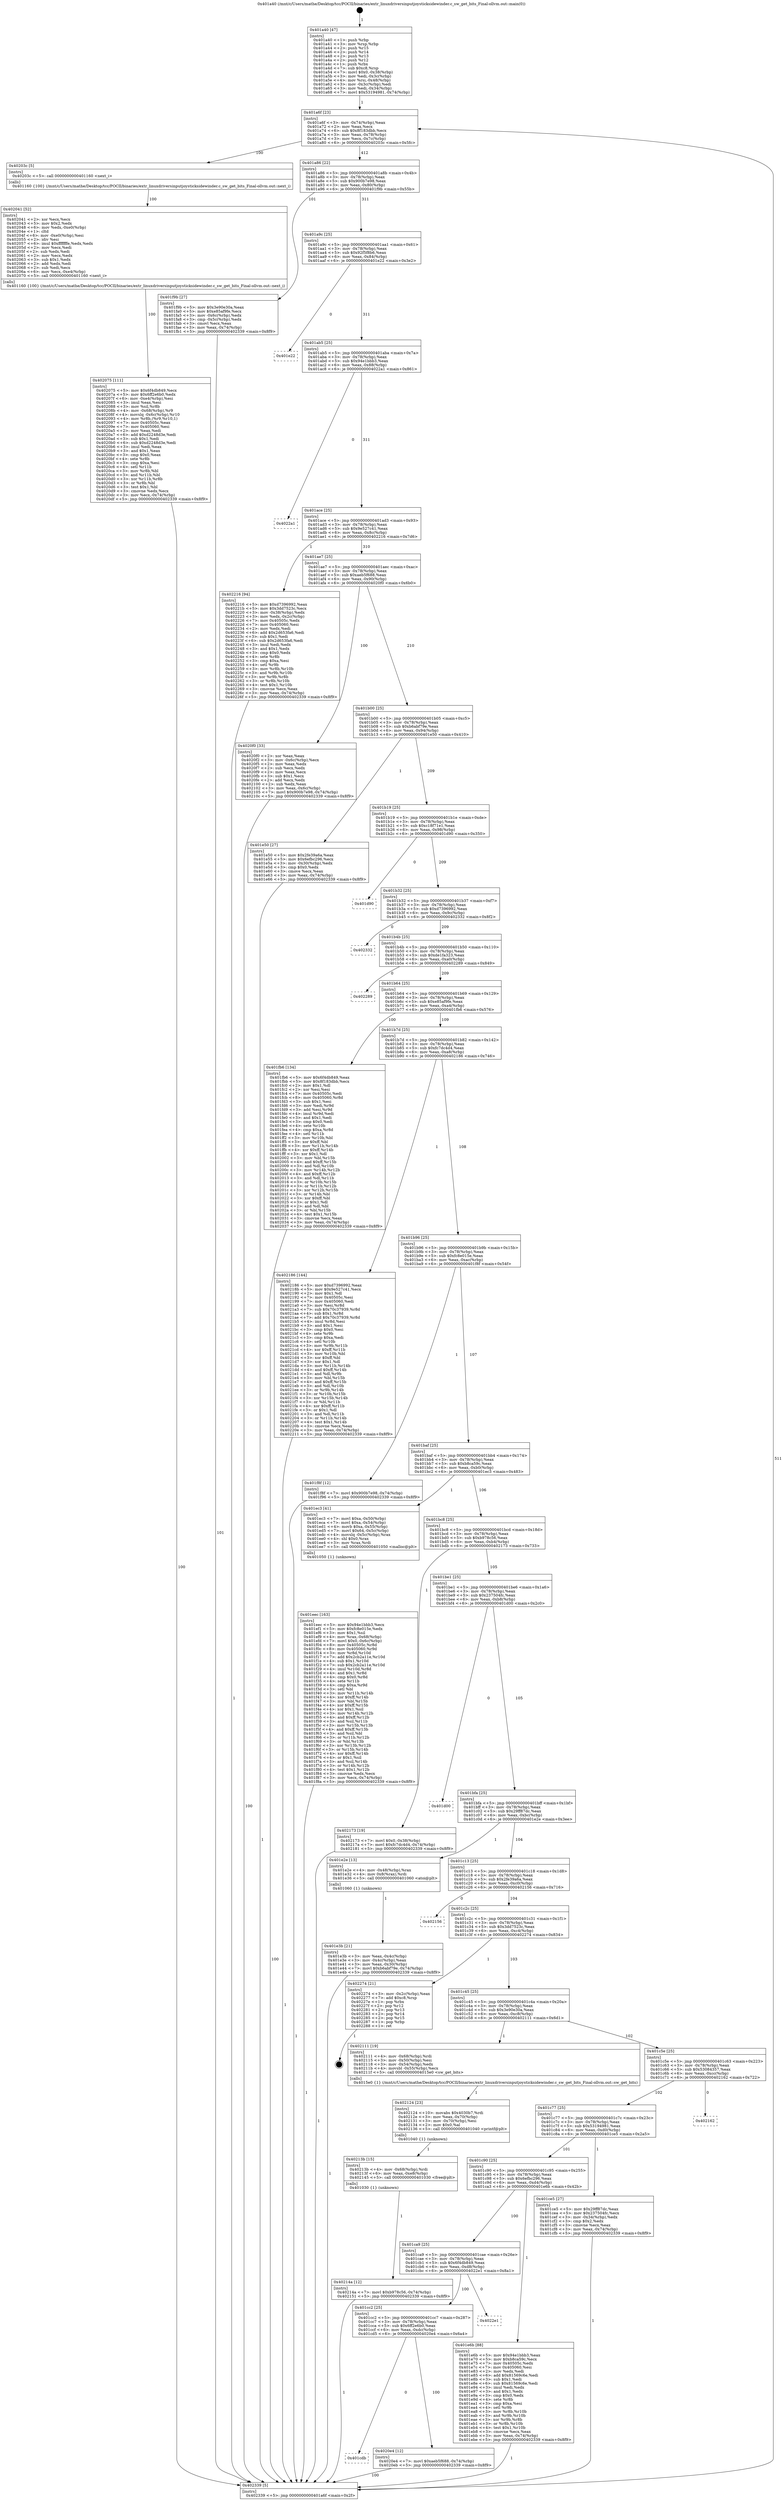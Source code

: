 digraph "0x401a40" {
  label = "0x401a40 (/mnt/c/Users/mathe/Desktop/tcc/POCII/binaries/extr_linuxdriversinputjoysticksidewinder.c_sw_get_bits_Final-ollvm.out::main(0))"
  labelloc = "t"
  node[shape=record]

  Entry [label="",width=0.3,height=0.3,shape=circle,fillcolor=black,style=filled]
  "0x401a6f" [label="{
     0x401a6f [23]\l
     | [instrs]\l
     &nbsp;&nbsp;0x401a6f \<+3\>: mov -0x74(%rbp),%eax\l
     &nbsp;&nbsp;0x401a72 \<+2\>: mov %eax,%ecx\l
     &nbsp;&nbsp;0x401a74 \<+6\>: sub $0x8f183dbb,%ecx\l
     &nbsp;&nbsp;0x401a7a \<+3\>: mov %eax,-0x78(%rbp)\l
     &nbsp;&nbsp;0x401a7d \<+3\>: mov %ecx,-0x7c(%rbp)\l
     &nbsp;&nbsp;0x401a80 \<+6\>: je 000000000040203c \<main+0x5fc\>\l
  }"]
  "0x40203c" [label="{
     0x40203c [5]\l
     | [instrs]\l
     &nbsp;&nbsp;0x40203c \<+5\>: call 0000000000401160 \<next_i\>\l
     | [calls]\l
     &nbsp;&nbsp;0x401160 \{100\} (/mnt/c/Users/mathe/Desktop/tcc/POCII/binaries/extr_linuxdriversinputjoysticksidewinder.c_sw_get_bits_Final-ollvm.out::next_i)\l
  }"]
  "0x401a86" [label="{
     0x401a86 [22]\l
     | [instrs]\l
     &nbsp;&nbsp;0x401a86 \<+5\>: jmp 0000000000401a8b \<main+0x4b\>\l
     &nbsp;&nbsp;0x401a8b \<+3\>: mov -0x78(%rbp),%eax\l
     &nbsp;&nbsp;0x401a8e \<+5\>: sub $0x900b7e98,%eax\l
     &nbsp;&nbsp;0x401a93 \<+3\>: mov %eax,-0x80(%rbp)\l
     &nbsp;&nbsp;0x401a96 \<+6\>: je 0000000000401f9b \<main+0x55b\>\l
  }"]
  Exit [label="",width=0.3,height=0.3,shape=circle,fillcolor=black,style=filled,peripheries=2]
  "0x401f9b" [label="{
     0x401f9b [27]\l
     | [instrs]\l
     &nbsp;&nbsp;0x401f9b \<+5\>: mov $0x3e90e30a,%eax\l
     &nbsp;&nbsp;0x401fa0 \<+5\>: mov $0xe85af9fe,%ecx\l
     &nbsp;&nbsp;0x401fa5 \<+3\>: mov -0x6c(%rbp),%edx\l
     &nbsp;&nbsp;0x401fa8 \<+3\>: cmp -0x5c(%rbp),%edx\l
     &nbsp;&nbsp;0x401fab \<+3\>: cmovl %ecx,%eax\l
     &nbsp;&nbsp;0x401fae \<+3\>: mov %eax,-0x74(%rbp)\l
     &nbsp;&nbsp;0x401fb1 \<+5\>: jmp 0000000000402339 \<main+0x8f9\>\l
  }"]
  "0x401a9c" [label="{
     0x401a9c [25]\l
     | [instrs]\l
     &nbsp;&nbsp;0x401a9c \<+5\>: jmp 0000000000401aa1 \<main+0x61\>\l
     &nbsp;&nbsp;0x401aa1 \<+3\>: mov -0x78(%rbp),%eax\l
     &nbsp;&nbsp;0x401aa4 \<+5\>: sub $0x92f5f8b6,%eax\l
     &nbsp;&nbsp;0x401aa9 \<+6\>: mov %eax,-0x84(%rbp)\l
     &nbsp;&nbsp;0x401aaf \<+6\>: je 0000000000401e22 \<main+0x3e2\>\l
  }"]
  "0x40214a" [label="{
     0x40214a [12]\l
     | [instrs]\l
     &nbsp;&nbsp;0x40214a \<+7\>: movl $0xb978c56,-0x74(%rbp)\l
     &nbsp;&nbsp;0x402151 \<+5\>: jmp 0000000000402339 \<main+0x8f9\>\l
  }"]
  "0x401e22" [label="{
     0x401e22\l
  }", style=dashed]
  "0x401ab5" [label="{
     0x401ab5 [25]\l
     | [instrs]\l
     &nbsp;&nbsp;0x401ab5 \<+5\>: jmp 0000000000401aba \<main+0x7a\>\l
     &nbsp;&nbsp;0x401aba \<+3\>: mov -0x78(%rbp),%eax\l
     &nbsp;&nbsp;0x401abd \<+5\>: sub $0x94e1bbb3,%eax\l
     &nbsp;&nbsp;0x401ac2 \<+6\>: mov %eax,-0x88(%rbp)\l
     &nbsp;&nbsp;0x401ac8 \<+6\>: je 00000000004022a1 \<main+0x861\>\l
  }"]
  "0x40213b" [label="{
     0x40213b [15]\l
     | [instrs]\l
     &nbsp;&nbsp;0x40213b \<+4\>: mov -0x68(%rbp),%rdi\l
     &nbsp;&nbsp;0x40213f \<+6\>: mov %eax,-0xe8(%rbp)\l
     &nbsp;&nbsp;0x402145 \<+5\>: call 0000000000401030 \<free@plt\>\l
     | [calls]\l
     &nbsp;&nbsp;0x401030 \{1\} (unknown)\l
  }"]
  "0x4022a1" [label="{
     0x4022a1\l
  }", style=dashed]
  "0x401ace" [label="{
     0x401ace [25]\l
     | [instrs]\l
     &nbsp;&nbsp;0x401ace \<+5\>: jmp 0000000000401ad3 \<main+0x93\>\l
     &nbsp;&nbsp;0x401ad3 \<+3\>: mov -0x78(%rbp),%eax\l
     &nbsp;&nbsp;0x401ad6 \<+5\>: sub $0x9e527c41,%eax\l
     &nbsp;&nbsp;0x401adb \<+6\>: mov %eax,-0x8c(%rbp)\l
     &nbsp;&nbsp;0x401ae1 \<+6\>: je 0000000000402216 \<main+0x7d6\>\l
  }"]
  "0x402124" [label="{
     0x402124 [23]\l
     | [instrs]\l
     &nbsp;&nbsp;0x402124 \<+10\>: movabs $0x4030b7,%rdi\l
     &nbsp;&nbsp;0x40212e \<+3\>: mov %eax,-0x70(%rbp)\l
     &nbsp;&nbsp;0x402131 \<+3\>: mov -0x70(%rbp),%esi\l
     &nbsp;&nbsp;0x402134 \<+2\>: mov $0x0,%al\l
     &nbsp;&nbsp;0x402136 \<+5\>: call 0000000000401040 \<printf@plt\>\l
     | [calls]\l
     &nbsp;&nbsp;0x401040 \{1\} (unknown)\l
  }"]
  "0x402216" [label="{
     0x402216 [94]\l
     | [instrs]\l
     &nbsp;&nbsp;0x402216 \<+5\>: mov $0xd7396992,%eax\l
     &nbsp;&nbsp;0x40221b \<+5\>: mov $0x3dd7523c,%ecx\l
     &nbsp;&nbsp;0x402220 \<+3\>: mov -0x38(%rbp),%edx\l
     &nbsp;&nbsp;0x402223 \<+3\>: mov %edx,-0x2c(%rbp)\l
     &nbsp;&nbsp;0x402226 \<+7\>: mov 0x40505c,%edx\l
     &nbsp;&nbsp;0x40222d \<+7\>: mov 0x405060,%esi\l
     &nbsp;&nbsp;0x402234 \<+2\>: mov %edx,%edi\l
     &nbsp;&nbsp;0x402236 \<+6\>: add $0x2d653fa6,%edi\l
     &nbsp;&nbsp;0x40223c \<+3\>: sub $0x1,%edi\l
     &nbsp;&nbsp;0x40223f \<+6\>: sub $0x2d653fa6,%edi\l
     &nbsp;&nbsp;0x402245 \<+3\>: imul %edi,%edx\l
     &nbsp;&nbsp;0x402248 \<+3\>: and $0x1,%edx\l
     &nbsp;&nbsp;0x40224b \<+3\>: cmp $0x0,%edx\l
     &nbsp;&nbsp;0x40224e \<+4\>: sete %r8b\l
     &nbsp;&nbsp;0x402252 \<+3\>: cmp $0xa,%esi\l
     &nbsp;&nbsp;0x402255 \<+4\>: setl %r9b\l
     &nbsp;&nbsp;0x402259 \<+3\>: mov %r8b,%r10b\l
     &nbsp;&nbsp;0x40225c \<+3\>: and %r9b,%r10b\l
     &nbsp;&nbsp;0x40225f \<+3\>: xor %r9b,%r8b\l
     &nbsp;&nbsp;0x402262 \<+3\>: or %r8b,%r10b\l
     &nbsp;&nbsp;0x402265 \<+4\>: test $0x1,%r10b\l
     &nbsp;&nbsp;0x402269 \<+3\>: cmovne %ecx,%eax\l
     &nbsp;&nbsp;0x40226c \<+3\>: mov %eax,-0x74(%rbp)\l
     &nbsp;&nbsp;0x40226f \<+5\>: jmp 0000000000402339 \<main+0x8f9\>\l
  }"]
  "0x401ae7" [label="{
     0x401ae7 [25]\l
     | [instrs]\l
     &nbsp;&nbsp;0x401ae7 \<+5\>: jmp 0000000000401aec \<main+0xac\>\l
     &nbsp;&nbsp;0x401aec \<+3\>: mov -0x78(%rbp),%eax\l
     &nbsp;&nbsp;0x401aef \<+5\>: sub $0xaeb5f688,%eax\l
     &nbsp;&nbsp;0x401af4 \<+6\>: mov %eax,-0x90(%rbp)\l
     &nbsp;&nbsp;0x401afa \<+6\>: je 00000000004020f0 \<main+0x6b0\>\l
  }"]
  "0x401cdb" [label="{
     0x401cdb\l
  }", style=dashed]
  "0x4020f0" [label="{
     0x4020f0 [33]\l
     | [instrs]\l
     &nbsp;&nbsp;0x4020f0 \<+2\>: xor %eax,%eax\l
     &nbsp;&nbsp;0x4020f2 \<+3\>: mov -0x6c(%rbp),%ecx\l
     &nbsp;&nbsp;0x4020f5 \<+2\>: mov %eax,%edx\l
     &nbsp;&nbsp;0x4020f7 \<+2\>: sub %ecx,%edx\l
     &nbsp;&nbsp;0x4020f9 \<+2\>: mov %eax,%ecx\l
     &nbsp;&nbsp;0x4020fb \<+3\>: sub $0x1,%ecx\l
     &nbsp;&nbsp;0x4020fe \<+2\>: add %ecx,%edx\l
     &nbsp;&nbsp;0x402100 \<+2\>: sub %edx,%eax\l
     &nbsp;&nbsp;0x402102 \<+3\>: mov %eax,-0x6c(%rbp)\l
     &nbsp;&nbsp;0x402105 \<+7\>: movl $0x900b7e98,-0x74(%rbp)\l
     &nbsp;&nbsp;0x40210c \<+5\>: jmp 0000000000402339 \<main+0x8f9\>\l
  }"]
  "0x401b00" [label="{
     0x401b00 [25]\l
     | [instrs]\l
     &nbsp;&nbsp;0x401b00 \<+5\>: jmp 0000000000401b05 \<main+0xc5\>\l
     &nbsp;&nbsp;0x401b05 \<+3\>: mov -0x78(%rbp),%eax\l
     &nbsp;&nbsp;0x401b08 \<+5\>: sub $0xb6abf79e,%eax\l
     &nbsp;&nbsp;0x401b0d \<+6\>: mov %eax,-0x94(%rbp)\l
     &nbsp;&nbsp;0x401b13 \<+6\>: je 0000000000401e50 \<main+0x410\>\l
  }"]
  "0x4020e4" [label="{
     0x4020e4 [12]\l
     | [instrs]\l
     &nbsp;&nbsp;0x4020e4 \<+7\>: movl $0xaeb5f688,-0x74(%rbp)\l
     &nbsp;&nbsp;0x4020eb \<+5\>: jmp 0000000000402339 \<main+0x8f9\>\l
  }"]
  "0x401e50" [label="{
     0x401e50 [27]\l
     | [instrs]\l
     &nbsp;&nbsp;0x401e50 \<+5\>: mov $0x2fe39a6a,%eax\l
     &nbsp;&nbsp;0x401e55 \<+5\>: mov $0x6efbc296,%ecx\l
     &nbsp;&nbsp;0x401e5a \<+3\>: mov -0x30(%rbp),%edx\l
     &nbsp;&nbsp;0x401e5d \<+3\>: cmp $0x0,%edx\l
     &nbsp;&nbsp;0x401e60 \<+3\>: cmove %ecx,%eax\l
     &nbsp;&nbsp;0x401e63 \<+3\>: mov %eax,-0x74(%rbp)\l
     &nbsp;&nbsp;0x401e66 \<+5\>: jmp 0000000000402339 \<main+0x8f9\>\l
  }"]
  "0x401b19" [label="{
     0x401b19 [25]\l
     | [instrs]\l
     &nbsp;&nbsp;0x401b19 \<+5\>: jmp 0000000000401b1e \<main+0xde\>\l
     &nbsp;&nbsp;0x401b1e \<+3\>: mov -0x78(%rbp),%eax\l
     &nbsp;&nbsp;0x401b21 \<+5\>: sub $0xc18f71e1,%eax\l
     &nbsp;&nbsp;0x401b26 \<+6\>: mov %eax,-0x98(%rbp)\l
     &nbsp;&nbsp;0x401b2c \<+6\>: je 0000000000401d90 \<main+0x350\>\l
  }"]
  "0x401cc2" [label="{
     0x401cc2 [25]\l
     | [instrs]\l
     &nbsp;&nbsp;0x401cc2 \<+5\>: jmp 0000000000401cc7 \<main+0x287\>\l
     &nbsp;&nbsp;0x401cc7 \<+3\>: mov -0x78(%rbp),%eax\l
     &nbsp;&nbsp;0x401cca \<+5\>: sub $0x6ff2e6b0,%eax\l
     &nbsp;&nbsp;0x401ccf \<+6\>: mov %eax,-0xdc(%rbp)\l
     &nbsp;&nbsp;0x401cd5 \<+6\>: je 00000000004020e4 \<main+0x6a4\>\l
  }"]
  "0x401d90" [label="{
     0x401d90\l
  }", style=dashed]
  "0x401b32" [label="{
     0x401b32 [25]\l
     | [instrs]\l
     &nbsp;&nbsp;0x401b32 \<+5\>: jmp 0000000000401b37 \<main+0xf7\>\l
     &nbsp;&nbsp;0x401b37 \<+3\>: mov -0x78(%rbp),%eax\l
     &nbsp;&nbsp;0x401b3a \<+5\>: sub $0xd7396992,%eax\l
     &nbsp;&nbsp;0x401b3f \<+6\>: mov %eax,-0x9c(%rbp)\l
     &nbsp;&nbsp;0x401b45 \<+6\>: je 0000000000402332 \<main+0x8f2\>\l
  }"]
  "0x4022e1" [label="{
     0x4022e1\l
  }", style=dashed]
  "0x402332" [label="{
     0x402332\l
  }", style=dashed]
  "0x401b4b" [label="{
     0x401b4b [25]\l
     | [instrs]\l
     &nbsp;&nbsp;0x401b4b \<+5\>: jmp 0000000000401b50 \<main+0x110\>\l
     &nbsp;&nbsp;0x401b50 \<+3\>: mov -0x78(%rbp),%eax\l
     &nbsp;&nbsp;0x401b53 \<+5\>: sub $0xde1fa323,%eax\l
     &nbsp;&nbsp;0x401b58 \<+6\>: mov %eax,-0xa0(%rbp)\l
     &nbsp;&nbsp;0x401b5e \<+6\>: je 0000000000402289 \<main+0x849\>\l
  }"]
  "0x402075" [label="{
     0x402075 [111]\l
     | [instrs]\l
     &nbsp;&nbsp;0x402075 \<+5\>: mov $0x6f4db849,%ecx\l
     &nbsp;&nbsp;0x40207a \<+5\>: mov $0x6ff2e6b0,%edx\l
     &nbsp;&nbsp;0x40207f \<+6\>: mov -0xe4(%rbp),%esi\l
     &nbsp;&nbsp;0x402085 \<+3\>: imul %eax,%esi\l
     &nbsp;&nbsp;0x402088 \<+3\>: mov %sil,%r8b\l
     &nbsp;&nbsp;0x40208b \<+4\>: mov -0x68(%rbp),%r9\l
     &nbsp;&nbsp;0x40208f \<+4\>: movslq -0x6c(%rbp),%r10\l
     &nbsp;&nbsp;0x402093 \<+4\>: mov %r8b,(%r9,%r10,1)\l
     &nbsp;&nbsp;0x402097 \<+7\>: mov 0x40505c,%eax\l
     &nbsp;&nbsp;0x40209e \<+7\>: mov 0x405060,%esi\l
     &nbsp;&nbsp;0x4020a5 \<+2\>: mov %eax,%edi\l
     &nbsp;&nbsp;0x4020a7 \<+6\>: add $0xd2248d3e,%edi\l
     &nbsp;&nbsp;0x4020ad \<+3\>: sub $0x1,%edi\l
     &nbsp;&nbsp;0x4020b0 \<+6\>: sub $0xd2248d3e,%edi\l
     &nbsp;&nbsp;0x4020b6 \<+3\>: imul %edi,%eax\l
     &nbsp;&nbsp;0x4020b9 \<+3\>: and $0x1,%eax\l
     &nbsp;&nbsp;0x4020bc \<+3\>: cmp $0x0,%eax\l
     &nbsp;&nbsp;0x4020bf \<+4\>: sete %r8b\l
     &nbsp;&nbsp;0x4020c3 \<+3\>: cmp $0xa,%esi\l
     &nbsp;&nbsp;0x4020c6 \<+4\>: setl %r11b\l
     &nbsp;&nbsp;0x4020ca \<+3\>: mov %r8b,%bl\l
     &nbsp;&nbsp;0x4020cd \<+3\>: and %r11b,%bl\l
     &nbsp;&nbsp;0x4020d0 \<+3\>: xor %r11b,%r8b\l
     &nbsp;&nbsp;0x4020d3 \<+3\>: or %r8b,%bl\l
     &nbsp;&nbsp;0x4020d6 \<+3\>: test $0x1,%bl\l
     &nbsp;&nbsp;0x4020d9 \<+3\>: cmovne %edx,%ecx\l
     &nbsp;&nbsp;0x4020dc \<+3\>: mov %ecx,-0x74(%rbp)\l
     &nbsp;&nbsp;0x4020df \<+5\>: jmp 0000000000402339 \<main+0x8f9\>\l
  }"]
  "0x402289" [label="{
     0x402289\l
  }", style=dashed]
  "0x401b64" [label="{
     0x401b64 [25]\l
     | [instrs]\l
     &nbsp;&nbsp;0x401b64 \<+5\>: jmp 0000000000401b69 \<main+0x129\>\l
     &nbsp;&nbsp;0x401b69 \<+3\>: mov -0x78(%rbp),%eax\l
     &nbsp;&nbsp;0x401b6c \<+5\>: sub $0xe85af9fe,%eax\l
     &nbsp;&nbsp;0x401b71 \<+6\>: mov %eax,-0xa4(%rbp)\l
     &nbsp;&nbsp;0x401b77 \<+6\>: je 0000000000401fb6 \<main+0x576\>\l
  }"]
  "0x402041" [label="{
     0x402041 [52]\l
     | [instrs]\l
     &nbsp;&nbsp;0x402041 \<+2\>: xor %ecx,%ecx\l
     &nbsp;&nbsp;0x402043 \<+5\>: mov $0x2,%edx\l
     &nbsp;&nbsp;0x402048 \<+6\>: mov %edx,-0xe0(%rbp)\l
     &nbsp;&nbsp;0x40204e \<+1\>: cltd\l
     &nbsp;&nbsp;0x40204f \<+6\>: mov -0xe0(%rbp),%esi\l
     &nbsp;&nbsp;0x402055 \<+2\>: idiv %esi\l
     &nbsp;&nbsp;0x402057 \<+6\>: imul $0xfffffffe,%edx,%edx\l
     &nbsp;&nbsp;0x40205d \<+2\>: mov %ecx,%edi\l
     &nbsp;&nbsp;0x40205f \<+2\>: sub %edx,%edi\l
     &nbsp;&nbsp;0x402061 \<+2\>: mov %ecx,%edx\l
     &nbsp;&nbsp;0x402063 \<+3\>: sub $0x1,%edx\l
     &nbsp;&nbsp;0x402066 \<+2\>: add %edx,%edi\l
     &nbsp;&nbsp;0x402068 \<+2\>: sub %edi,%ecx\l
     &nbsp;&nbsp;0x40206a \<+6\>: mov %ecx,-0xe4(%rbp)\l
     &nbsp;&nbsp;0x402070 \<+5\>: call 0000000000401160 \<next_i\>\l
     | [calls]\l
     &nbsp;&nbsp;0x401160 \{100\} (/mnt/c/Users/mathe/Desktop/tcc/POCII/binaries/extr_linuxdriversinputjoysticksidewinder.c_sw_get_bits_Final-ollvm.out::next_i)\l
  }"]
  "0x401fb6" [label="{
     0x401fb6 [134]\l
     | [instrs]\l
     &nbsp;&nbsp;0x401fb6 \<+5\>: mov $0x6f4db849,%eax\l
     &nbsp;&nbsp;0x401fbb \<+5\>: mov $0x8f183dbb,%ecx\l
     &nbsp;&nbsp;0x401fc0 \<+2\>: mov $0x1,%dl\l
     &nbsp;&nbsp;0x401fc2 \<+2\>: xor %esi,%esi\l
     &nbsp;&nbsp;0x401fc4 \<+7\>: mov 0x40505c,%edi\l
     &nbsp;&nbsp;0x401fcb \<+8\>: mov 0x405060,%r8d\l
     &nbsp;&nbsp;0x401fd3 \<+3\>: sub $0x1,%esi\l
     &nbsp;&nbsp;0x401fd6 \<+3\>: mov %edi,%r9d\l
     &nbsp;&nbsp;0x401fd9 \<+3\>: add %esi,%r9d\l
     &nbsp;&nbsp;0x401fdc \<+4\>: imul %r9d,%edi\l
     &nbsp;&nbsp;0x401fe0 \<+3\>: and $0x1,%edi\l
     &nbsp;&nbsp;0x401fe3 \<+3\>: cmp $0x0,%edi\l
     &nbsp;&nbsp;0x401fe6 \<+4\>: sete %r10b\l
     &nbsp;&nbsp;0x401fea \<+4\>: cmp $0xa,%r8d\l
     &nbsp;&nbsp;0x401fee \<+4\>: setl %r11b\l
     &nbsp;&nbsp;0x401ff2 \<+3\>: mov %r10b,%bl\l
     &nbsp;&nbsp;0x401ff5 \<+3\>: xor $0xff,%bl\l
     &nbsp;&nbsp;0x401ff8 \<+3\>: mov %r11b,%r14b\l
     &nbsp;&nbsp;0x401ffb \<+4\>: xor $0xff,%r14b\l
     &nbsp;&nbsp;0x401fff \<+3\>: xor $0x1,%dl\l
     &nbsp;&nbsp;0x402002 \<+3\>: mov %bl,%r15b\l
     &nbsp;&nbsp;0x402005 \<+4\>: and $0xff,%r15b\l
     &nbsp;&nbsp;0x402009 \<+3\>: and %dl,%r10b\l
     &nbsp;&nbsp;0x40200c \<+3\>: mov %r14b,%r12b\l
     &nbsp;&nbsp;0x40200f \<+4\>: and $0xff,%r12b\l
     &nbsp;&nbsp;0x402013 \<+3\>: and %dl,%r11b\l
     &nbsp;&nbsp;0x402016 \<+3\>: or %r10b,%r15b\l
     &nbsp;&nbsp;0x402019 \<+3\>: or %r11b,%r12b\l
     &nbsp;&nbsp;0x40201c \<+3\>: xor %r12b,%r15b\l
     &nbsp;&nbsp;0x40201f \<+3\>: or %r14b,%bl\l
     &nbsp;&nbsp;0x402022 \<+3\>: xor $0xff,%bl\l
     &nbsp;&nbsp;0x402025 \<+3\>: or $0x1,%dl\l
     &nbsp;&nbsp;0x402028 \<+2\>: and %dl,%bl\l
     &nbsp;&nbsp;0x40202a \<+3\>: or %bl,%r15b\l
     &nbsp;&nbsp;0x40202d \<+4\>: test $0x1,%r15b\l
     &nbsp;&nbsp;0x402031 \<+3\>: cmovne %ecx,%eax\l
     &nbsp;&nbsp;0x402034 \<+3\>: mov %eax,-0x74(%rbp)\l
     &nbsp;&nbsp;0x402037 \<+5\>: jmp 0000000000402339 \<main+0x8f9\>\l
  }"]
  "0x401b7d" [label="{
     0x401b7d [25]\l
     | [instrs]\l
     &nbsp;&nbsp;0x401b7d \<+5\>: jmp 0000000000401b82 \<main+0x142\>\l
     &nbsp;&nbsp;0x401b82 \<+3\>: mov -0x78(%rbp),%eax\l
     &nbsp;&nbsp;0x401b85 \<+5\>: sub $0xfc7dc4d4,%eax\l
     &nbsp;&nbsp;0x401b8a \<+6\>: mov %eax,-0xa8(%rbp)\l
     &nbsp;&nbsp;0x401b90 \<+6\>: je 0000000000402186 \<main+0x746\>\l
  }"]
  "0x401eec" [label="{
     0x401eec [163]\l
     | [instrs]\l
     &nbsp;&nbsp;0x401eec \<+5\>: mov $0x94e1bbb3,%ecx\l
     &nbsp;&nbsp;0x401ef1 \<+5\>: mov $0xfc8e015e,%edx\l
     &nbsp;&nbsp;0x401ef6 \<+3\>: mov $0x1,%sil\l
     &nbsp;&nbsp;0x401ef9 \<+4\>: mov %rax,-0x68(%rbp)\l
     &nbsp;&nbsp;0x401efd \<+7\>: movl $0x0,-0x6c(%rbp)\l
     &nbsp;&nbsp;0x401f04 \<+8\>: mov 0x40505c,%r8d\l
     &nbsp;&nbsp;0x401f0c \<+8\>: mov 0x405060,%r9d\l
     &nbsp;&nbsp;0x401f14 \<+3\>: mov %r8d,%r10d\l
     &nbsp;&nbsp;0x401f17 \<+7\>: add $0x2cb2a11e,%r10d\l
     &nbsp;&nbsp;0x401f1e \<+4\>: sub $0x1,%r10d\l
     &nbsp;&nbsp;0x401f22 \<+7\>: sub $0x2cb2a11e,%r10d\l
     &nbsp;&nbsp;0x401f29 \<+4\>: imul %r10d,%r8d\l
     &nbsp;&nbsp;0x401f2d \<+4\>: and $0x1,%r8d\l
     &nbsp;&nbsp;0x401f31 \<+4\>: cmp $0x0,%r8d\l
     &nbsp;&nbsp;0x401f35 \<+4\>: sete %r11b\l
     &nbsp;&nbsp;0x401f39 \<+4\>: cmp $0xa,%r9d\l
     &nbsp;&nbsp;0x401f3d \<+3\>: setl %bl\l
     &nbsp;&nbsp;0x401f40 \<+3\>: mov %r11b,%r14b\l
     &nbsp;&nbsp;0x401f43 \<+4\>: xor $0xff,%r14b\l
     &nbsp;&nbsp;0x401f47 \<+3\>: mov %bl,%r15b\l
     &nbsp;&nbsp;0x401f4a \<+4\>: xor $0xff,%r15b\l
     &nbsp;&nbsp;0x401f4e \<+4\>: xor $0x1,%sil\l
     &nbsp;&nbsp;0x401f52 \<+3\>: mov %r14b,%r12b\l
     &nbsp;&nbsp;0x401f55 \<+4\>: and $0xff,%r12b\l
     &nbsp;&nbsp;0x401f59 \<+3\>: and %sil,%r11b\l
     &nbsp;&nbsp;0x401f5c \<+3\>: mov %r15b,%r13b\l
     &nbsp;&nbsp;0x401f5f \<+4\>: and $0xff,%r13b\l
     &nbsp;&nbsp;0x401f63 \<+3\>: and %sil,%bl\l
     &nbsp;&nbsp;0x401f66 \<+3\>: or %r11b,%r12b\l
     &nbsp;&nbsp;0x401f69 \<+3\>: or %bl,%r13b\l
     &nbsp;&nbsp;0x401f6c \<+3\>: xor %r13b,%r12b\l
     &nbsp;&nbsp;0x401f6f \<+3\>: or %r15b,%r14b\l
     &nbsp;&nbsp;0x401f72 \<+4\>: xor $0xff,%r14b\l
     &nbsp;&nbsp;0x401f76 \<+4\>: or $0x1,%sil\l
     &nbsp;&nbsp;0x401f7a \<+3\>: and %sil,%r14b\l
     &nbsp;&nbsp;0x401f7d \<+3\>: or %r14b,%r12b\l
     &nbsp;&nbsp;0x401f80 \<+4\>: test $0x1,%r12b\l
     &nbsp;&nbsp;0x401f84 \<+3\>: cmovne %edx,%ecx\l
     &nbsp;&nbsp;0x401f87 \<+3\>: mov %ecx,-0x74(%rbp)\l
     &nbsp;&nbsp;0x401f8a \<+5\>: jmp 0000000000402339 \<main+0x8f9\>\l
  }"]
  "0x402186" [label="{
     0x402186 [144]\l
     | [instrs]\l
     &nbsp;&nbsp;0x402186 \<+5\>: mov $0xd7396992,%eax\l
     &nbsp;&nbsp;0x40218b \<+5\>: mov $0x9e527c41,%ecx\l
     &nbsp;&nbsp;0x402190 \<+2\>: mov $0x1,%dl\l
     &nbsp;&nbsp;0x402192 \<+7\>: mov 0x40505c,%esi\l
     &nbsp;&nbsp;0x402199 \<+7\>: mov 0x405060,%edi\l
     &nbsp;&nbsp;0x4021a0 \<+3\>: mov %esi,%r8d\l
     &nbsp;&nbsp;0x4021a3 \<+7\>: sub $0x70c37939,%r8d\l
     &nbsp;&nbsp;0x4021aa \<+4\>: sub $0x1,%r8d\l
     &nbsp;&nbsp;0x4021ae \<+7\>: add $0x70c37939,%r8d\l
     &nbsp;&nbsp;0x4021b5 \<+4\>: imul %r8d,%esi\l
     &nbsp;&nbsp;0x4021b9 \<+3\>: and $0x1,%esi\l
     &nbsp;&nbsp;0x4021bc \<+3\>: cmp $0x0,%esi\l
     &nbsp;&nbsp;0x4021bf \<+4\>: sete %r9b\l
     &nbsp;&nbsp;0x4021c3 \<+3\>: cmp $0xa,%edi\l
     &nbsp;&nbsp;0x4021c6 \<+4\>: setl %r10b\l
     &nbsp;&nbsp;0x4021ca \<+3\>: mov %r9b,%r11b\l
     &nbsp;&nbsp;0x4021cd \<+4\>: xor $0xff,%r11b\l
     &nbsp;&nbsp;0x4021d1 \<+3\>: mov %r10b,%bl\l
     &nbsp;&nbsp;0x4021d4 \<+3\>: xor $0xff,%bl\l
     &nbsp;&nbsp;0x4021d7 \<+3\>: xor $0x1,%dl\l
     &nbsp;&nbsp;0x4021da \<+3\>: mov %r11b,%r14b\l
     &nbsp;&nbsp;0x4021dd \<+4\>: and $0xff,%r14b\l
     &nbsp;&nbsp;0x4021e1 \<+3\>: and %dl,%r9b\l
     &nbsp;&nbsp;0x4021e4 \<+3\>: mov %bl,%r15b\l
     &nbsp;&nbsp;0x4021e7 \<+4\>: and $0xff,%r15b\l
     &nbsp;&nbsp;0x4021eb \<+3\>: and %dl,%r10b\l
     &nbsp;&nbsp;0x4021ee \<+3\>: or %r9b,%r14b\l
     &nbsp;&nbsp;0x4021f1 \<+3\>: or %r10b,%r15b\l
     &nbsp;&nbsp;0x4021f4 \<+3\>: xor %r15b,%r14b\l
     &nbsp;&nbsp;0x4021f7 \<+3\>: or %bl,%r11b\l
     &nbsp;&nbsp;0x4021fa \<+4\>: xor $0xff,%r11b\l
     &nbsp;&nbsp;0x4021fe \<+3\>: or $0x1,%dl\l
     &nbsp;&nbsp;0x402201 \<+3\>: and %dl,%r11b\l
     &nbsp;&nbsp;0x402204 \<+3\>: or %r11b,%r14b\l
     &nbsp;&nbsp;0x402207 \<+4\>: test $0x1,%r14b\l
     &nbsp;&nbsp;0x40220b \<+3\>: cmovne %ecx,%eax\l
     &nbsp;&nbsp;0x40220e \<+3\>: mov %eax,-0x74(%rbp)\l
     &nbsp;&nbsp;0x402211 \<+5\>: jmp 0000000000402339 \<main+0x8f9\>\l
  }"]
  "0x401b96" [label="{
     0x401b96 [25]\l
     | [instrs]\l
     &nbsp;&nbsp;0x401b96 \<+5\>: jmp 0000000000401b9b \<main+0x15b\>\l
     &nbsp;&nbsp;0x401b9b \<+3\>: mov -0x78(%rbp),%eax\l
     &nbsp;&nbsp;0x401b9e \<+5\>: sub $0xfc8e015e,%eax\l
     &nbsp;&nbsp;0x401ba3 \<+6\>: mov %eax,-0xac(%rbp)\l
     &nbsp;&nbsp;0x401ba9 \<+6\>: je 0000000000401f8f \<main+0x54f\>\l
  }"]
  "0x401ca9" [label="{
     0x401ca9 [25]\l
     | [instrs]\l
     &nbsp;&nbsp;0x401ca9 \<+5\>: jmp 0000000000401cae \<main+0x26e\>\l
     &nbsp;&nbsp;0x401cae \<+3\>: mov -0x78(%rbp),%eax\l
     &nbsp;&nbsp;0x401cb1 \<+5\>: sub $0x6f4db849,%eax\l
     &nbsp;&nbsp;0x401cb6 \<+6\>: mov %eax,-0xd8(%rbp)\l
     &nbsp;&nbsp;0x401cbc \<+6\>: je 00000000004022e1 \<main+0x8a1\>\l
  }"]
  "0x401f8f" [label="{
     0x401f8f [12]\l
     | [instrs]\l
     &nbsp;&nbsp;0x401f8f \<+7\>: movl $0x900b7e98,-0x74(%rbp)\l
     &nbsp;&nbsp;0x401f96 \<+5\>: jmp 0000000000402339 \<main+0x8f9\>\l
  }"]
  "0x401baf" [label="{
     0x401baf [25]\l
     | [instrs]\l
     &nbsp;&nbsp;0x401baf \<+5\>: jmp 0000000000401bb4 \<main+0x174\>\l
     &nbsp;&nbsp;0x401bb4 \<+3\>: mov -0x78(%rbp),%eax\l
     &nbsp;&nbsp;0x401bb7 \<+5\>: sub $0xb8ca59c,%eax\l
     &nbsp;&nbsp;0x401bbc \<+6\>: mov %eax,-0xb0(%rbp)\l
     &nbsp;&nbsp;0x401bc2 \<+6\>: je 0000000000401ec3 \<main+0x483\>\l
  }"]
  "0x401e6b" [label="{
     0x401e6b [88]\l
     | [instrs]\l
     &nbsp;&nbsp;0x401e6b \<+5\>: mov $0x94e1bbb3,%eax\l
     &nbsp;&nbsp;0x401e70 \<+5\>: mov $0xb8ca59c,%ecx\l
     &nbsp;&nbsp;0x401e75 \<+7\>: mov 0x40505c,%edx\l
     &nbsp;&nbsp;0x401e7c \<+7\>: mov 0x405060,%esi\l
     &nbsp;&nbsp;0x401e83 \<+2\>: mov %edx,%edi\l
     &nbsp;&nbsp;0x401e85 \<+6\>: add $0x81569c6e,%edi\l
     &nbsp;&nbsp;0x401e8b \<+3\>: sub $0x1,%edi\l
     &nbsp;&nbsp;0x401e8e \<+6\>: sub $0x81569c6e,%edi\l
     &nbsp;&nbsp;0x401e94 \<+3\>: imul %edi,%edx\l
     &nbsp;&nbsp;0x401e97 \<+3\>: and $0x1,%edx\l
     &nbsp;&nbsp;0x401e9a \<+3\>: cmp $0x0,%edx\l
     &nbsp;&nbsp;0x401e9d \<+4\>: sete %r8b\l
     &nbsp;&nbsp;0x401ea1 \<+3\>: cmp $0xa,%esi\l
     &nbsp;&nbsp;0x401ea4 \<+4\>: setl %r9b\l
     &nbsp;&nbsp;0x401ea8 \<+3\>: mov %r8b,%r10b\l
     &nbsp;&nbsp;0x401eab \<+3\>: and %r9b,%r10b\l
     &nbsp;&nbsp;0x401eae \<+3\>: xor %r9b,%r8b\l
     &nbsp;&nbsp;0x401eb1 \<+3\>: or %r8b,%r10b\l
     &nbsp;&nbsp;0x401eb4 \<+4\>: test $0x1,%r10b\l
     &nbsp;&nbsp;0x401eb8 \<+3\>: cmovne %ecx,%eax\l
     &nbsp;&nbsp;0x401ebb \<+3\>: mov %eax,-0x74(%rbp)\l
     &nbsp;&nbsp;0x401ebe \<+5\>: jmp 0000000000402339 \<main+0x8f9\>\l
  }"]
  "0x401ec3" [label="{
     0x401ec3 [41]\l
     | [instrs]\l
     &nbsp;&nbsp;0x401ec3 \<+7\>: movl $0xa,-0x50(%rbp)\l
     &nbsp;&nbsp;0x401eca \<+7\>: movl $0xa,-0x54(%rbp)\l
     &nbsp;&nbsp;0x401ed1 \<+4\>: movb $0xa,-0x55(%rbp)\l
     &nbsp;&nbsp;0x401ed5 \<+7\>: movl $0x64,-0x5c(%rbp)\l
     &nbsp;&nbsp;0x401edc \<+4\>: movslq -0x5c(%rbp),%rax\l
     &nbsp;&nbsp;0x401ee0 \<+4\>: shl $0x0,%rax\l
     &nbsp;&nbsp;0x401ee4 \<+3\>: mov %rax,%rdi\l
     &nbsp;&nbsp;0x401ee7 \<+5\>: call 0000000000401050 \<malloc@plt\>\l
     | [calls]\l
     &nbsp;&nbsp;0x401050 \{1\} (unknown)\l
  }"]
  "0x401bc8" [label="{
     0x401bc8 [25]\l
     | [instrs]\l
     &nbsp;&nbsp;0x401bc8 \<+5\>: jmp 0000000000401bcd \<main+0x18d\>\l
     &nbsp;&nbsp;0x401bcd \<+3\>: mov -0x78(%rbp),%eax\l
     &nbsp;&nbsp;0x401bd0 \<+5\>: sub $0xb978c56,%eax\l
     &nbsp;&nbsp;0x401bd5 \<+6\>: mov %eax,-0xb4(%rbp)\l
     &nbsp;&nbsp;0x401bdb \<+6\>: je 0000000000402173 \<main+0x733\>\l
  }"]
  "0x401e3b" [label="{
     0x401e3b [21]\l
     | [instrs]\l
     &nbsp;&nbsp;0x401e3b \<+3\>: mov %eax,-0x4c(%rbp)\l
     &nbsp;&nbsp;0x401e3e \<+3\>: mov -0x4c(%rbp),%eax\l
     &nbsp;&nbsp;0x401e41 \<+3\>: mov %eax,-0x30(%rbp)\l
     &nbsp;&nbsp;0x401e44 \<+7\>: movl $0xb6abf79e,-0x74(%rbp)\l
     &nbsp;&nbsp;0x401e4b \<+5\>: jmp 0000000000402339 \<main+0x8f9\>\l
  }"]
  "0x402173" [label="{
     0x402173 [19]\l
     | [instrs]\l
     &nbsp;&nbsp;0x402173 \<+7\>: movl $0x0,-0x38(%rbp)\l
     &nbsp;&nbsp;0x40217a \<+7\>: movl $0xfc7dc4d4,-0x74(%rbp)\l
     &nbsp;&nbsp;0x402181 \<+5\>: jmp 0000000000402339 \<main+0x8f9\>\l
  }"]
  "0x401be1" [label="{
     0x401be1 [25]\l
     | [instrs]\l
     &nbsp;&nbsp;0x401be1 \<+5\>: jmp 0000000000401be6 \<main+0x1a6\>\l
     &nbsp;&nbsp;0x401be6 \<+3\>: mov -0x78(%rbp),%eax\l
     &nbsp;&nbsp;0x401be9 \<+5\>: sub $0x237504fc,%eax\l
     &nbsp;&nbsp;0x401bee \<+6\>: mov %eax,-0xb8(%rbp)\l
     &nbsp;&nbsp;0x401bf4 \<+6\>: je 0000000000401d00 \<main+0x2c0\>\l
  }"]
  "0x401a40" [label="{
     0x401a40 [47]\l
     | [instrs]\l
     &nbsp;&nbsp;0x401a40 \<+1\>: push %rbp\l
     &nbsp;&nbsp;0x401a41 \<+3\>: mov %rsp,%rbp\l
     &nbsp;&nbsp;0x401a44 \<+2\>: push %r15\l
     &nbsp;&nbsp;0x401a46 \<+2\>: push %r14\l
     &nbsp;&nbsp;0x401a48 \<+2\>: push %r13\l
     &nbsp;&nbsp;0x401a4a \<+2\>: push %r12\l
     &nbsp;&nbsp;0x401a4c \<+1\>: push %rbx\l
     &nbsp;&nbsp;0x401a4d \<+7\>: sub $0xc8,%rsp\l
     &nbsp;&nbsp;0x401a54 \<+7\>: movl $0x0,-0x38(%rbp)\l
     &nbsp;&nbsp;0x401a5b \<+3\>: mov %edi,-0x3c(%rbp)\l
     &nbsp;&nbsp;0x401a5e \<+4\>: mov %rsi,-0x48(%rbp)\l
     &nbsp;&nbsp;0x401a62 \<+3\>: mov -0x3c(%rbp),%edi\l
     &nbsp;&nbsp;0x401a65 \<+3\>: mov %edi,-0x34(%rbp)\l
     &nbsp;&nbsp;0x401a68 \<+7\>: movl $0x53194981,-0x74(%rbp)\l
  }"]
  "0x401d00" [label="{
     0x401d00\l
  }", style=dashed]
  "0x401bfa" [label="{
     0x401bfa [25]\l
     | [instrs]\l
     &nbsp;&nbsp;0x401bfa \<+5\>: jmp 0000000000401bff \<main+0x1bf\>\l
     &nbsp;&nbsp;0x401bff \<+3\>: mov -0x78(%rbp),%eax\l
     &nbsp;&nbsp;0x401c02 \<+5\>: sub $0x29ff87dc,%eax\l
     &nbsp;&nbsp;0x401c07 \<+6\>: mov %eax,-0xbc(%rbp)\l
     &nbsp;&nbsp;0x401c0d \<+6\>: je 0000000000401e2e \<main+0x3ee\>\l
  }"]
  "0x402339" [label="{
     0x402339 [5]\l
     | [instrs]\l
     &nbsp;&nbsp;0x402339 \<+5\>: jmp 0000000000401a6f \<main+0x2f\>\l
  }"]
  "0x401e2e" [label="{
     0x401e2e [13]\l
     | [instrs]\l
     &nbsp;&nbsp;0x401e2e \<+4\>: mov -0x48(%rbp),%rax\l
     &nbsp;&nbsp;0x401e32 \<+4\>: mov 0x8(%rax),%rdi\l
     &nbsp;&nbsp;0x401e36 \<+5\>: call 0000000000401060 \<atoi@plt\>\l
     | [calls]\l
     &nbsp;&nbsp;0x401060 \{1\} (unknown)\l
  }"]
  "0x401c13" [label="{
     0x401c13 [25]\l
     | [instrs]\l
     &nbsp;&nbsp;0x401c13 \<+5\>: jmp 0000000000401c18 \<main+0x1d8\>\l
     &nbsp;&nbsp;0x401c18 \<+3\>: mov -0x78(%rbp),%eax\l
     &nbsp;&nbsp;0x401c1b \<+5\>: sub $0x2fe39a6a,%eax\l
     &nbsp;&nbsp;0x401c20 \<+6\>: mov %eax,-0xc0(%rbp)\l
     &nbsp;&nbsp;0x401c26 \<+6\>: je 0000000000402156 \<main+0x716\>\l
  }"]
  "0x401c90" [label="{
     0x401c90 [25]\l
     | [instrs]\l
     &nbsp;&nbsp;0x401c90 \<+5\>: jmp 0000000000401c95 \<main+0x255\>\l
     &nbsp;&nbsp;0x401c95 \<+3\>: mov -0x78(%rbp),%eax\l
     &nbsp;&nbsp;0x401c98 \<+5\>: sub $0x6efbc296,%eax\l
     &nbsp;&nbsp;0x401c9d \<+6\>: mov %eax,-0xd4(%rbp)\l
     &nbsp;&nbsp;0x401ca3 \<+6\>: je 0000000000401e6b \<main+0x42b\>\l
  }"]
  "0x402156" [label="{
     0x402156\l
  }", style=dashed]
  "0x401c2c" [label="{
     0x401c2c [25]\l
     | [instrs]\l
     &nbsp;&nbsp;0x401c2c \<+5\>: jmp 0000000000401c31 \<main+0x1f1\>\l
     &nbsp;&nbsp;0x401c31 \<+3\>: mov -0x78(%rbp),%eax\l
     &nbsp;&nbsp;0x401c34 \<+5\>: sub $0x3dd7523c,%eax\l
     &nbsp;&nbsp;0x401c39 \<+6\>: mov %eax,-0xc4(%rbp)\l
     &nbsp;&nbsp;0x401c3f \<+6\>: je 0000000000402274 \<main+0x834\>\l
  }"]
  "0x401ce5" [label="{
     0x401ce5 [27]\l
     | [instrs]\l
     &nbsp;&nbsp;0x401ce5 \<+5\>: mov $0x29ff87dc,%eax\l
     &nbsp;&nbsp;0x401cea \<+5\>: mov $0x237504fc,%ecx\l
     &nbsp;&nbsp;0x401cef \<+3\>: mov -0x34(%rbp),%edx\l
     &nbsp;&nbsp;0x401cf2 \<+3\>: cmp $0x2,%edx\l
     &nbsp;&nbsp;0x401cf5 \<+3\>: cmovne %ecx,%eax\l
     &nbsp;&nbsp;0x401cf8 \<+3\>: mov %eax,-0x74(%rbp)\l
     &nbsp;&nbsp;0x401cfb \<+5\>: jmp 0000000000402339 \<main+0x8f9\>\l
  }"]
  "0x402274" [label="{
     0x402274 [21]\l
     | [instrs]\l
     &nbsp;&nbsp;0x402274 \<+3\>: mov -0x2c(%rbp),%eax\l
     &nbsp;&nbsp;0x402277 \<+7\>: add $0xc8,%rsp\l
     &nbsp;&nbsp;0x40227e \<+1\>: pop %rbx\l
     &nbsp;&nbsp;0x40227f \<+2\>: pop %r12\l
     &nbsp;&nbsp;0x402281 \<+2\>: pop %r13\l
     &nbsp;&nbsp;0x402283 \<+2\>: pop %r14\l
     &nbsp;&nbsp;0x402285 \<+2\>: pop %r15\l
     &nbsp;&nbsp;0x402287 \<+1\>: pop %rbp\l
     &nbsp;&nbsp;0x402288 \<+1\>: ret\l
  }"]
  "0x401c45" [label="{
     0x401c45 [25]\l
     | [instrs]\l
     &nbsp;&nbsp;0x401c45 \<+5\>: jmp 0000000000401c4a \<main+0x20a\>\l
     &nbsp;&nbsp;0x401c4a \<+3\>: mov -0x78(%rbp),%eax\l
     &nbsp;&nbsp;0x401c4d \<+5\>: sub $0x3e90e30a,%eax\l
     &nbsp;&nbsp;0x401c52 \<+6\>: mov %eax,-0xc8(%rbp)\l
     &nbsp;&nbsp;0x401c58 \<+6\>: je 0000000000402111 \<main+0x6d1\>\l
  }"]
  "0x401c77" [label="{
     0x401c77 [25]\l
     | [instrs]\l
     &nbsp;&nbsp;0x401c77 \<+5\>: jmp 0000000000401c7c \<main+0x23c\>\l
     &nbsp;&nbsp;0x401c7c \<+3\>: mov -0x78(%rbp),%eax\l
     &nbsp;&nbsp;0x401c7f \<+5\>: sub $0x53194981,%eax\l
     &nbsp;&nbsp;0x401c84 \<+6\>: mov %eax,-0xd0(%rbp)\l
     &nbsp;&nbsp;0x401c8a \<+6\>: je 0000000000401ce5 \<main+0x2a5\>\l
  }"]
  "0x402111" [label="{
     0x402111 [19]\l
     | [instrs]\l
     &nbsp;&nbsp;0x402111 \<+4\>: mov -0x68(%rbp),%rdi\l
     &nbsp;&nbsp;0x402115 \<+3\>: mov -0x50(%rbp),%esi\l
     &nbsp;&nbsp;0x402118 \<+3\>: mov -0x54(%rbp),%edx\l
     &nbsp;&nbsp;0x40211b \<+4\>: movsbl -0x55(%rbp),%ecx\l
     &nbsp;&nbsp;0x40211f \<+5\>: call 00000000004015e0 \<sw_get_bits\>\l
     | [calls]\l
     &nbsp;&nbsp;0x4015e0 \{1\} (/mnt/c/Users/mathe/Desktop/tcc/POCII/binaries/extr_linuxdriversinputjoysticksidewinder.c_sw_get_bits_Final-ollvm.out::sw_get_bits)\l
  }"]
  "0x401c5e" [label="{
     0x401c5e [25]\l
     | [instrs]\l
     &nbsp;&nbsp;0x401c5e \<+5\>: jmp 0000000000401c63 \<main+0x223\>\l
     &nbsp;&nbsp;0x401c63 \<+3\>: mov -0x78(%rbp),%eax\l
     &nbsp;&nbsp;0x401c66 \<+5\>: sub $0x53084357,%eax\l
     &nbsp;&nbsp;0x401c6b \<+6\>: mov %eax,-0xcc(%rbp)\l
     &nbsp;&nbsp;0x401c71 \<+6\>: je 0000000000402162 \<main+0x722\>\l
  }"]
  "0x402162" [label="{
     0x402162\l
  }", style=dashed]
  Entry -> "0x401a40" [label=" 1"]
  "0x401a6f" -> "0x40203c" [label=" 100"]
  "0x401a6f" -> "0x401a86" [label=" 412"]
  "0x402274" -> Exit [label=" 1"]
  "0x401a86" -> "0x401f9b" [label=" 101"]
  "0x401a86" -> "0x401a9c" [label=" 311"]
  "0x402216" -> "0x402339" [label=" 1"]
  "0x401a9c" -> "0x401e22" [label=" 0"]
  "0x401a9c" -> "0x401ab5" [label=" 311"]
  "0x402186" -> "0x402339" [label=" 1"]
  "0x401ab5" -> "0x4022a1" [label=" 0"]
  "0x401ab5" -> "0x401ace" [label=" 311"]
  "0x402173" -> "0x402339" [label=" 1"]
  "0x401ace" -> "0x402216" [label=" 1"]
  "0x401ace" -> "0x401ae7" [label=" 310"]
  "0x40214a" -> "0x402339" [label=" 1"]
  "0x401ae7" -> "0x4020f0" [label=" 100"]
  "0x401ae7" -> "0x401b00" [label=" 210"]
  "0x40213b" -> "0x40214a" [label=" 1"]
  "0x401b00" -> "0x401e50" [label=" 1"]
  "0x401b00" -> "0x401b19" [label=" 209"]
  "0x402124" -> "0x40213b" [label=" 1"]
  "0x401b19" -> "0x401d90" [label=" 0"]
  "0x401b19" -> "0x401b32" [label=" 209"]
  "0x4020f0" -> "0x402339" [label=" 100"]
  "0x401b32" -> "0x402332" [label=" 0"]
  "0x401b32" -> "0x401b4b" [label=" 209"]
  "0x4020e4" -> "0x402339" [label=" 100"]
  "0x401b4b" -> "0x402289" [label=" 0"]
  "0x401b4b" -> "0x401b64" [label=" 209"]
  "0x401cc2" -> "0x4020e4" [label=" 100"]
  "0x401b64" -> "0x401fb6" [label=" 100"]
  "0x401b64" -> "0x401b7d" [label=" 109"]
  "0x402111" -> "0x402124" [label=" 1"]
  "0x401b7d" -> "0x402186" [label=" 1"]
  "0x401b7d" -> "0x401b96" [label=" 108"]
  "0x401ca9" -> "0x401cc2" [label=" 100"]
  "0x401b96" -> "0x401f8f" [label=" 1"]
  "0x401b96" -> "0x401baf" [label=" 107"]
  "0x401ca9" -> "0x4022e1" [label=" 0"]
  "0x401baf" -> "0x401ec3" [label=" 1"]
  "0x401baf" -> "0x401bc8" [label=" 106"]
  "0x401cc2" -> "0x401cdb" [label=" 0"]
  "0x401bc8" -> "0x402173" [label=" 1"]
  "0x401bc8" -> "0x401be1" [label=" 105"]
  "0x402041" -> "0x402075" [label=" 100"]
  "0x401be1" -> "0x401d00" [label=" 0"]
  "0x401be1" -> "0x401bfa" [label=" 105"]
  "0x40203c" -> "0x402041" [label=" 100"]
  "0x401bfa" -> "0x401e2e" [label=" 1"]
  "0x401bfa" -> "0x401c13" [label=" 104"]
  "0x401fb6" -> "0x402339" [label=" 100"]
  "0x401c13" -> "0x402156" [label=" 0"]
  "0x401c13" -> "0x401c2c" [label=" 104"]
  "0x401f9b" -> "0x402339" [label=" 101"]
  "0x401c2c" -> "0x402274" [label=" 1"]
  "0x401c2c" -> "0x401c45" [label=" 103"]
  "0x401f8f" -> "0x402339" [label=" 1"]
  "0x401c45" -> "0x402111" [label=" 1"]
  "0x401c45" -> "0x401c5e" [label=" 102"]
  "0x401ec3" -> "0x401eec" [label=" 1"]
  "0x401c5e" -> "0x402162" [label=" 0"]
  "0x401c5e" -> "0x401c77" [label=" 102"]
  "0x401eec" -> "0x402339" [label=" 1"]
  "0x401c77" -> "0x401ce5" [label=" 1"]
  "0x401c77" -> "0x401c90" [label=" 101"]
  "0x401ce5" -> "0x402339" [label=" 1"]
  "0x401a40" -> "0x401a6f" [label=" 1"]
  "0x402339" -> "0x401a6f" [label=" 511"]
  "0x401e2e" -> "0x401e3b" [label=" 1"]
  "0x401e3b" -> "0x402339" [label=" 1"]
  "0x401e50" -> "0x402339" [label=" 1"]
  "0x402075" -> "0x402339" [label=" 100"]
  "0x401c90" -> "0x401e6b" [label=" 1"]
  "0x401c90" -> "0x401ca9" [label=" 100"]
  "0x401e6b" -> "0x402339" [label=" 1"]
}
